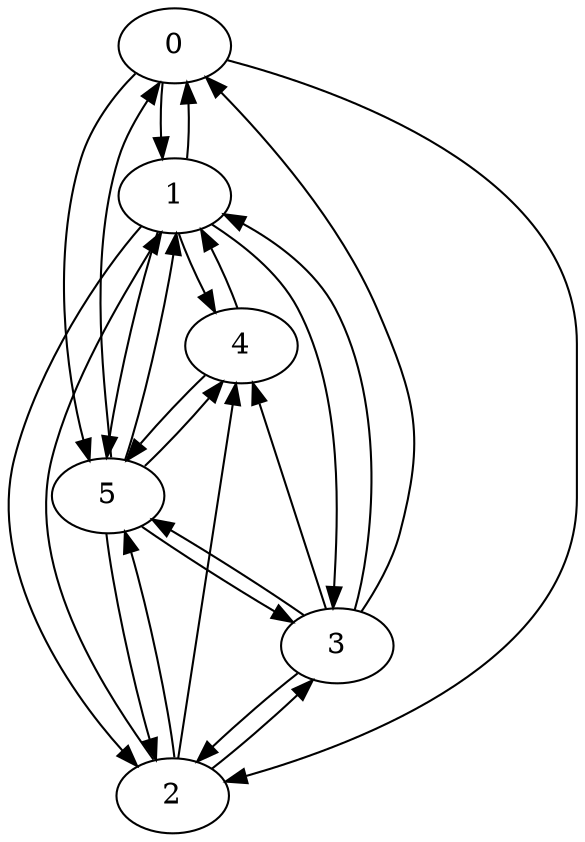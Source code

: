 digraph d {

  0 -> {1, 2, 5}
  1 -> {0, 2, 3,4,5}
  2 -> {1, 3,4,5}
  3 -> {1, 2, 0,4,5}
  4 -> {1,5}
  5 -> {1, 2, 3,4,0}
  
  

}

